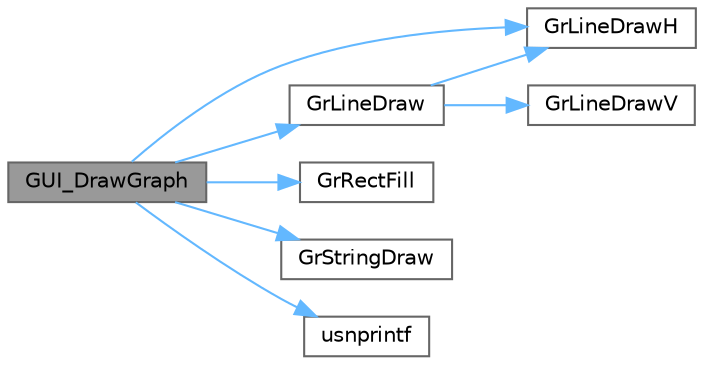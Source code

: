 digraph "GUI_DrawGraph"
{
 // LATEX_PDF_SIZE
  bgcolor="transparent";
  edge [fontname=Helvetica,fontsize=10,labelfontname=Helvetica,labelfontsize=10];
  node [fontname=Helvetica,fontsize=10,shape=box,height=0.2,width=0.4];
  rankdir="LR";
  Node1 [id="Node000001",label="GUI_DrawGraph",height=0.2,width=0.4,color="gray40", fillcolor="grey60", style="filled", fontcolor="black",tooltip="Draws the active plot's data as a line graph on the screen."];
  Node1 -> Node2 [id="edge1_Node000001_Node000002",color="steelblue1",style="solid",tooltip=" "];
  Node2 [id="Node000002",label="GrLineDraw",height=0.2,width=0.4,color="grey40", fillcolor="white", style="filled",URL="$group__primitives__api.html#gac0a3036b62ea770ebb4dbb394ab5e2e6",tooltip=" "];
  Node2 -> Node3 [id="edge2_Node000002_Node000003",color="steelblue1",style="solid",tooltip=" "];
  Node3 [id="Node000003",label="GrLineDrawH",height=0.2,width=0.4,color="grey40", fillcolor="white", style="filled",URL="$group__primitives__api.html#ga2136fb7c43d115966364410f7e22f3af",tooltip=" "];
  Node2 -> Node4 [id="edge3_Node000002_Node000004",color="steelblue1",style="solid",tooltip=" "];
  Node4 [id="Node000004",label="GrLineDrawV",height=0.2,width=0.4,color="grey40", fillcolor="white", style="filled",URL="$group__primitives__api.html#gad236f356d3939b5c3d0b6477f3552a51",tooltip=" "];
  Node1 -> Node3 [id="edge4_Node000001_Node000003",color="steelblue1",style="solid",tooltip=" "];
  Node1 -> Node5 [id="edge5_Node000001_Node000005",color="steelblue1",style="solid",tooltip=" "];
  Node5 [id="Node000005",label="GrRectFill",height=0.2,width=0.4,color="grey40", fillcolor="white", style="filled",URL="$group__primitives__api.html#ga90ef204fe63ef9e421ff88523f5cf5d2",tooltip=" "];
  Node1 -> Node6 [id="edge6_Node000001_Node000006",color="steelblue1",style="solid",tooltip=" "];
  Node6 [id="Node000006",label="GrStringDraw",height=0.2,width=0.4,color="grey40", fillcolor="white", style="filled",URL="$group__primitives__api.html#ga11b0fe8e367b7130f271a1f8a34fac5b",tooltip=" "];
  Node1 -> Node7 [id="edge7_Node000001_Node000007",color="steelblue1",style="solid",tooltip=" "];
  Node7 [id="Node000007",label="usnprintf",height=0.2,width=0.4,color="grey40", fillcolor="white", style="filled",URL="$group__ustdlib__api.html#ga09b6644d4db11375176cb8cc8598c4e5",tooltip=" "];
}
